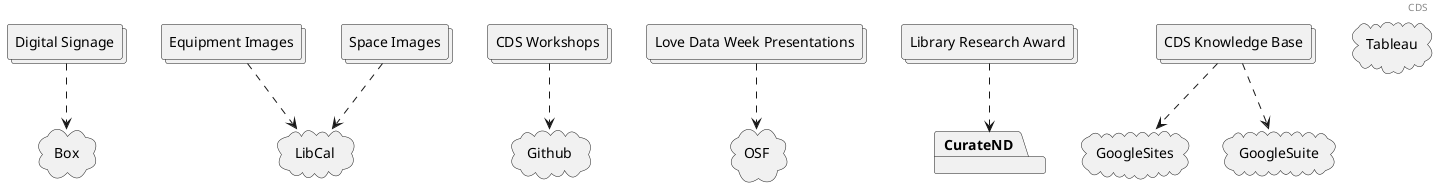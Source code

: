 # Render via PlantUML
# Generated via plantuml-preview (https://github.com/peele/plantuml-preview) in Atom
# package
# node
# folder
# frame
# cloud
# database
# interface
@startuml

header CDS

collections "Digital Signage" as DS
collections "Equipment Images" as EI
collections "Space Images" as SI
collections "CDS Workshops" as CDSW
collections "Love Data Week Presentations" as LDWP
collections "Library Research Award" as LRA
collections "CDS Knowledge Base" as CDSKB

cloud Box
cloud Github
cloud Tableau
cloud GoogleSites
cloud OSF
cloud GoogleSuite
cloud LibCal
package CurateND

DS ..> Box
CDSW ..> Github
LRA ..> CurateND
LDWP ..> OSF
CDSKB ..> GoogleSites
CDSKB ..> GoogleSuite
EI ..> LibCal
SI ..> LibCal

@enduml
